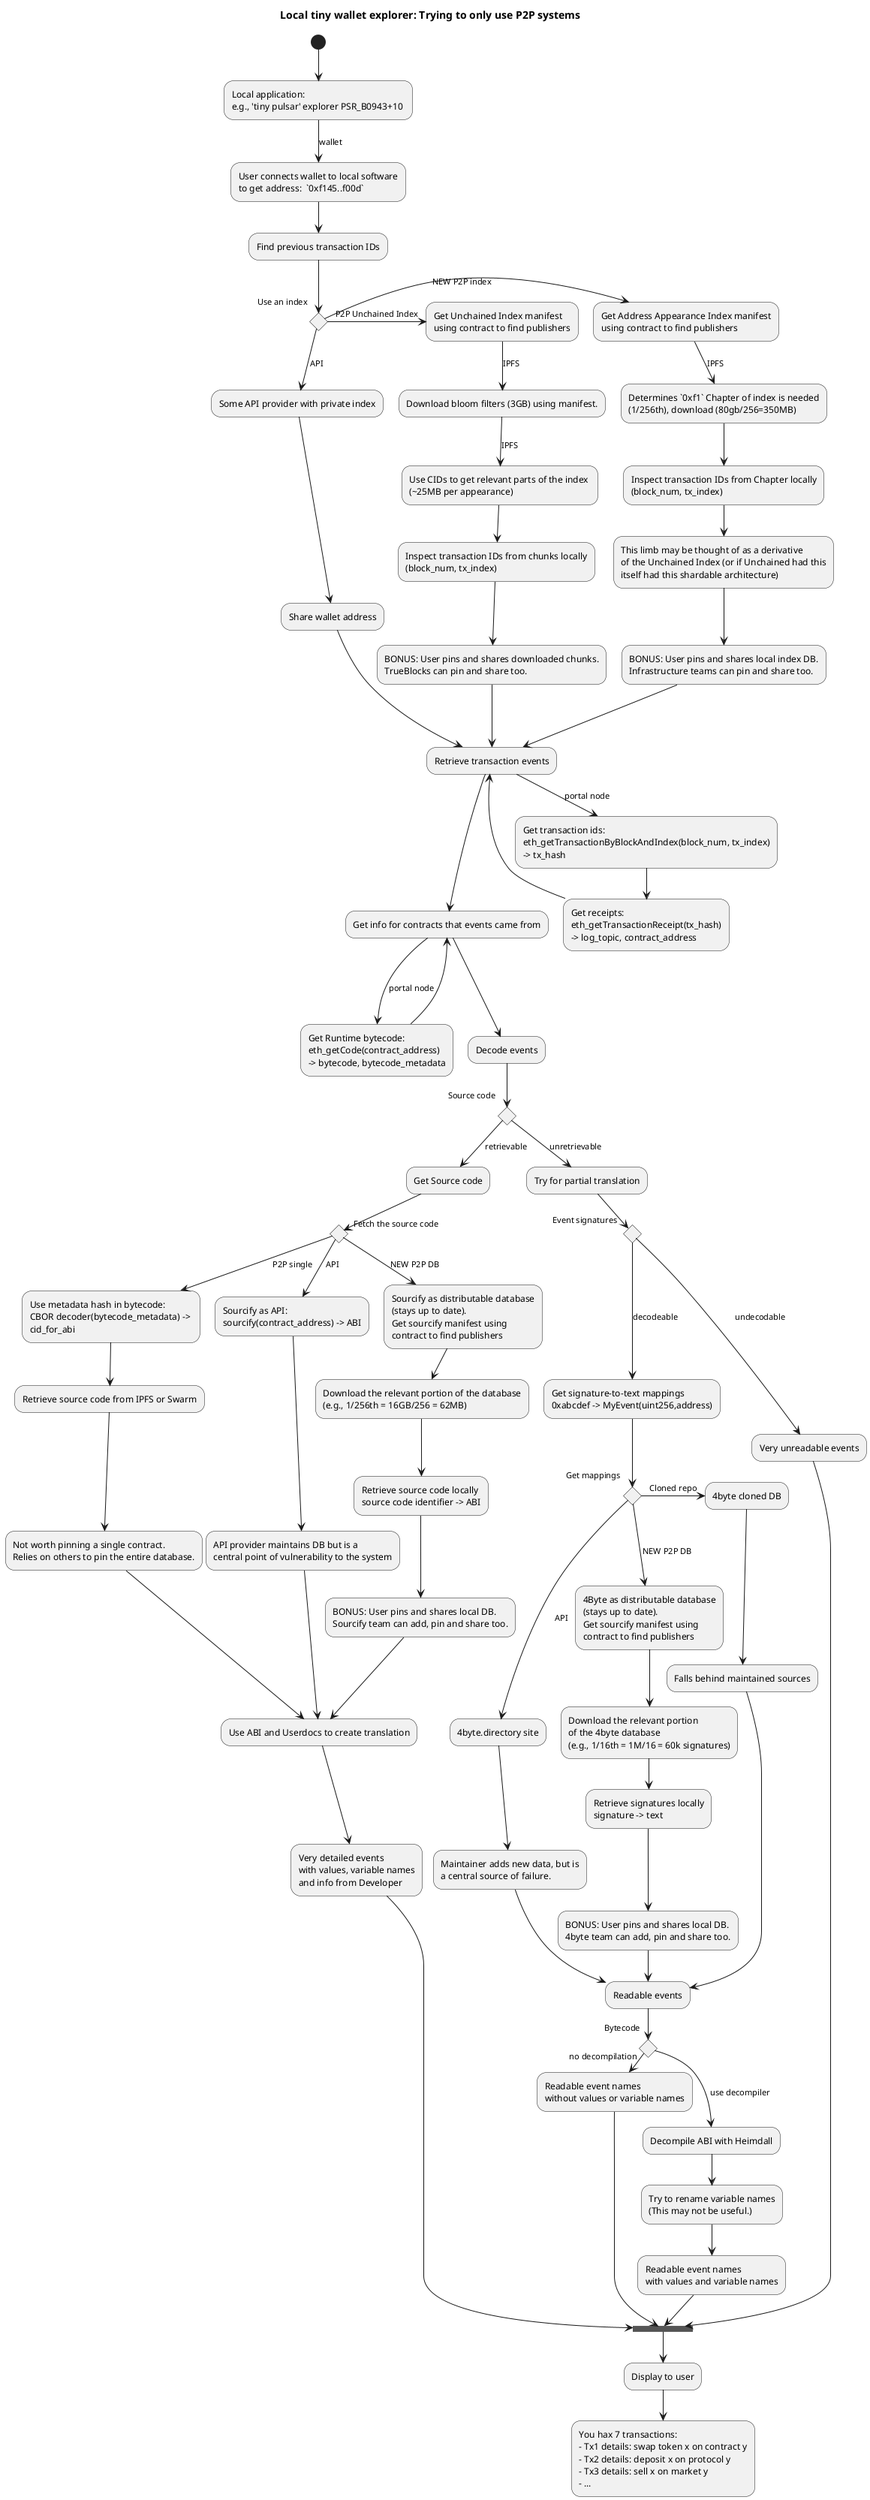 @startuml
title "Local tiny wallet explorer: Trying to only use P2P systems"

(*) --> "Local application:
e.g., 'tiny pulsar' explorer PSR_B0943+10 "
--> [wallet] "User connects wallet to local software\nto get address:  `0xf145..f00d`"
--> "Find previous transaction IDs"
if "Use an index"
        --> [API] "Some API provider with private index"
        ---> "Share wallet address"
        ---> "Retrieve transaction events"
    else
        -> [NEW P2P index] Get Address Appearance Index manifest\nusing contract to find publishers
        --> [IPFS] "Determines `0xf1` Chapter of index is needed\n(1/256th), download (80gb/256=350MB)"
        --> "Inspect transaction IDs from Chapter locally\n(block_num, tx_index)"
        --> "This limb may be thought of as a derivative \nof the Unchained Index (or if Unchained had this\nitself had this shardable architecture)"
        --> "BONUS: User pins and shares local index DB.\nInfrastructure teams can pin and share too."
        ---> "Retrieve transaction events"
    else
        -> [P2P Unchained Index] Get Unchained Index manifest\nusing contract to find publishers
        --> [IPFS] Download bloom filters (3GB) using manifest.
        --> [IPFS] "Use CIDs to get relevant parts of the index \n(~25MB per appearance)"
        --> "Inspect transaction IDs from chunks locally\n(block_num, tx_index)"
        --> "BONUS: User pins and shares downloaded chunks.\nTrueBlocks can pin and share too."
endif
---> "Retrieve transaction events"
--> [portal node] "Get transaction ids:
eth_getTransactionByBlockAndIndex(block_num, tx_index)
-> tx_hash"
--> "Get receipts:
eth_getTransactionReceipt(tx_hash)
-> log_topic, contract_address"
---> "Retrieve transaction events"
---> "Get info for contracts that events came from"
-> [portal node] "Get Runtime bytecode:
eth_getCode(contract_address)
-> bytecode, bytecode_metadata"
---> "Get info for contracts that events came from"
---> "Decode events"
if "Source code"
    --> [retrievable] "Get Source code"
    if "Fetch the source code"
        --> [P2P single] "Use metadata hash in bytecode:\nCBOR decoder(bytecode_metadata) -> \ncid_for_abi"
        --> "Retrieve source code from IPFS or Swarm"
        --> "Not worth pinning a single contract.\nRelies on others to pin the entire database."
        --> "Use ABI and Userdocs to create translation"
    else
        --> [API] "Sourcify as API:\nsourcify(contract_address) -> ABI"
        --> "API provider maintains DB but is a\ncentral point of vulnerability to the system"
        --> "Use ABI and Userdocs to create translation"
    else
        --> [NEW P2P DB] "Sourcify as distributable database\n(stays up to date).\nGet sourcify manifest using\ncontract to find publishers"
        --> "Download the relevant portion of the database\n(e.g., 1/256th = 16GB/256 = 62MB)"
        --> "Retrieve source code locally\nsource code identifier -> ABI"
        --> "BONUS: User pins and shares local DB.\nSourcify team can add, pin and share too."
    endif
    --> "Use ABI and Userdocs to create translation"
    --> "Very detailed events\nwith values, variable names\nand info from Developer"
    --> ===Display_To_User===
else
    --> [unretrievable] "Try for partial translation"
endif
if "Event signatures"
    ---> [decodeable] "Get signature-to-text mappings\n0xabcdef -> MyEvent(uint256,address)"
    if "Get mappings"
        ---> [API] "4byte.directory site"
        --> "Maintainer adds new data, but is\na central source of failure."
        --> "Readable events"
    else
        -> [Cloned repo] "4byte cloned DB"
        --> "Falls behind maintained sources"
        --> "Readable events"
    else
        --> [NEW P2P DB] "4Byte as distributable database\n(stays up to date).\nGet sourcify manifest using\ncontract to find publishers"
        --> "Download the relevant portion\nof the 4byte database\n(e.g., 1/16th = 1M/16 = 60k signatures)"
        --> "Retrieve signatures locally\nsignature -> text"
        --> "BONUS: User pins and shares local DB.\n4byte team can add, pin and share too."
    endif
    --> "Readable events"
    if "Bytecode"
        --> [use decompiler] "Decompile ABI with Heimdall"
        --> "Try to rename variable names\n(This may not be useful.)"
        --> "Readable event names\nwith values and variable names"
        --> ===Display_To_User===
    else
        -> [no decompilation] "Readable event names\nwithout values or variable names"
        --> ===Display_To_User===
    endif
else
    ---> [undecodable] "Very unreadable events"
endif
--> ===Display_To_User===
--> "Display to user"
--> "You hax 7 transactions:
- Tx1 details: swap token x on contract y
- Tx2 details: deposit x on protocol y
- Tx3 details: sell x on market y
- ..."

@enduml